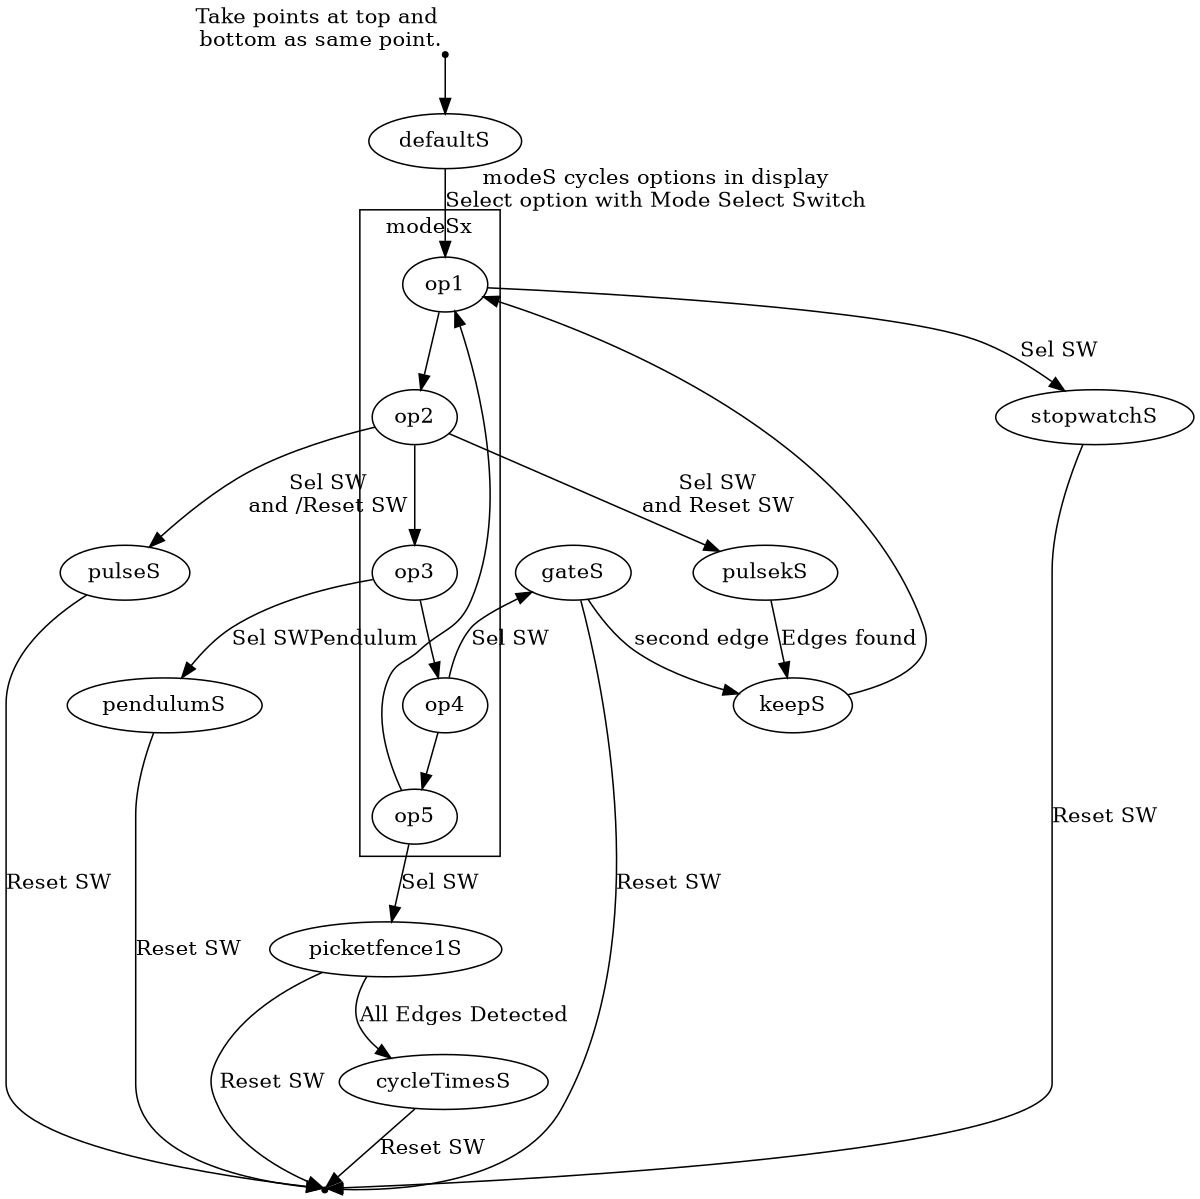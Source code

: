 digraph finite_state_machine {
        //rankdir=LR;
        size="8,10"
        //graph [ranksep="0.525", nodesep="0.5"];
        start [shape=point, xlabel=<Take points at top and<br /> bottom as same point.>];
	end [shape=point];
        //node [shape = circle];
        start -> defaultS
        defaultS -> op1 [ xlabel = <modeS cycles options in display<br />Select option with Mode Select Switch> ]
        
        op1 -> stopwatchS [ label = "Sel SW"]
        stopwatchS -> end [ label = "Reset SW" ]
        op2 -> pulseS [ label = <Sel SW<br />and /Reset SW> ]
        op2 -> pulsekS [ label = <Sel SW<br />and Reset SW> ]
        pulseS -> end [ label = "Reset SW" ]
        pulsekS -> keepS [ label = "Edges found" ]
        op3 -> pendulumS [ label = <Sel SWPendulum> ]
        pendulumS -> end [ label = "Reset SW" ]
        op4 -> gateS [ label = "Sel SW" ]
        gateS -> end [ label = "Reset SW" ]
        gateS -> keepS [label = "second edge" ]
        keepS -> op1;
        op5 -> picketfence1S [ label = "Sel SW" ]
        picketfence1S -> end [ label = "Reset SW" ]
        picketfence1S -> cycleTimesS [ label = "All Edges Detected" ]
        cycleTimesS -> end [ label = "Reset SW" ]
        subgraph cluster_mode {
                 rankdir=TB;
                 node [shape = circle];
                 op1 -> op2;
                 op2 -> op3;
                 op3 -> op4;
                 op4 -> op5;
                 op5 -> op1;
                 label = "modeSx";
                 
        } 
        
}

/*
dot -Tpng pickmode.gv -o pickmode.png
*/